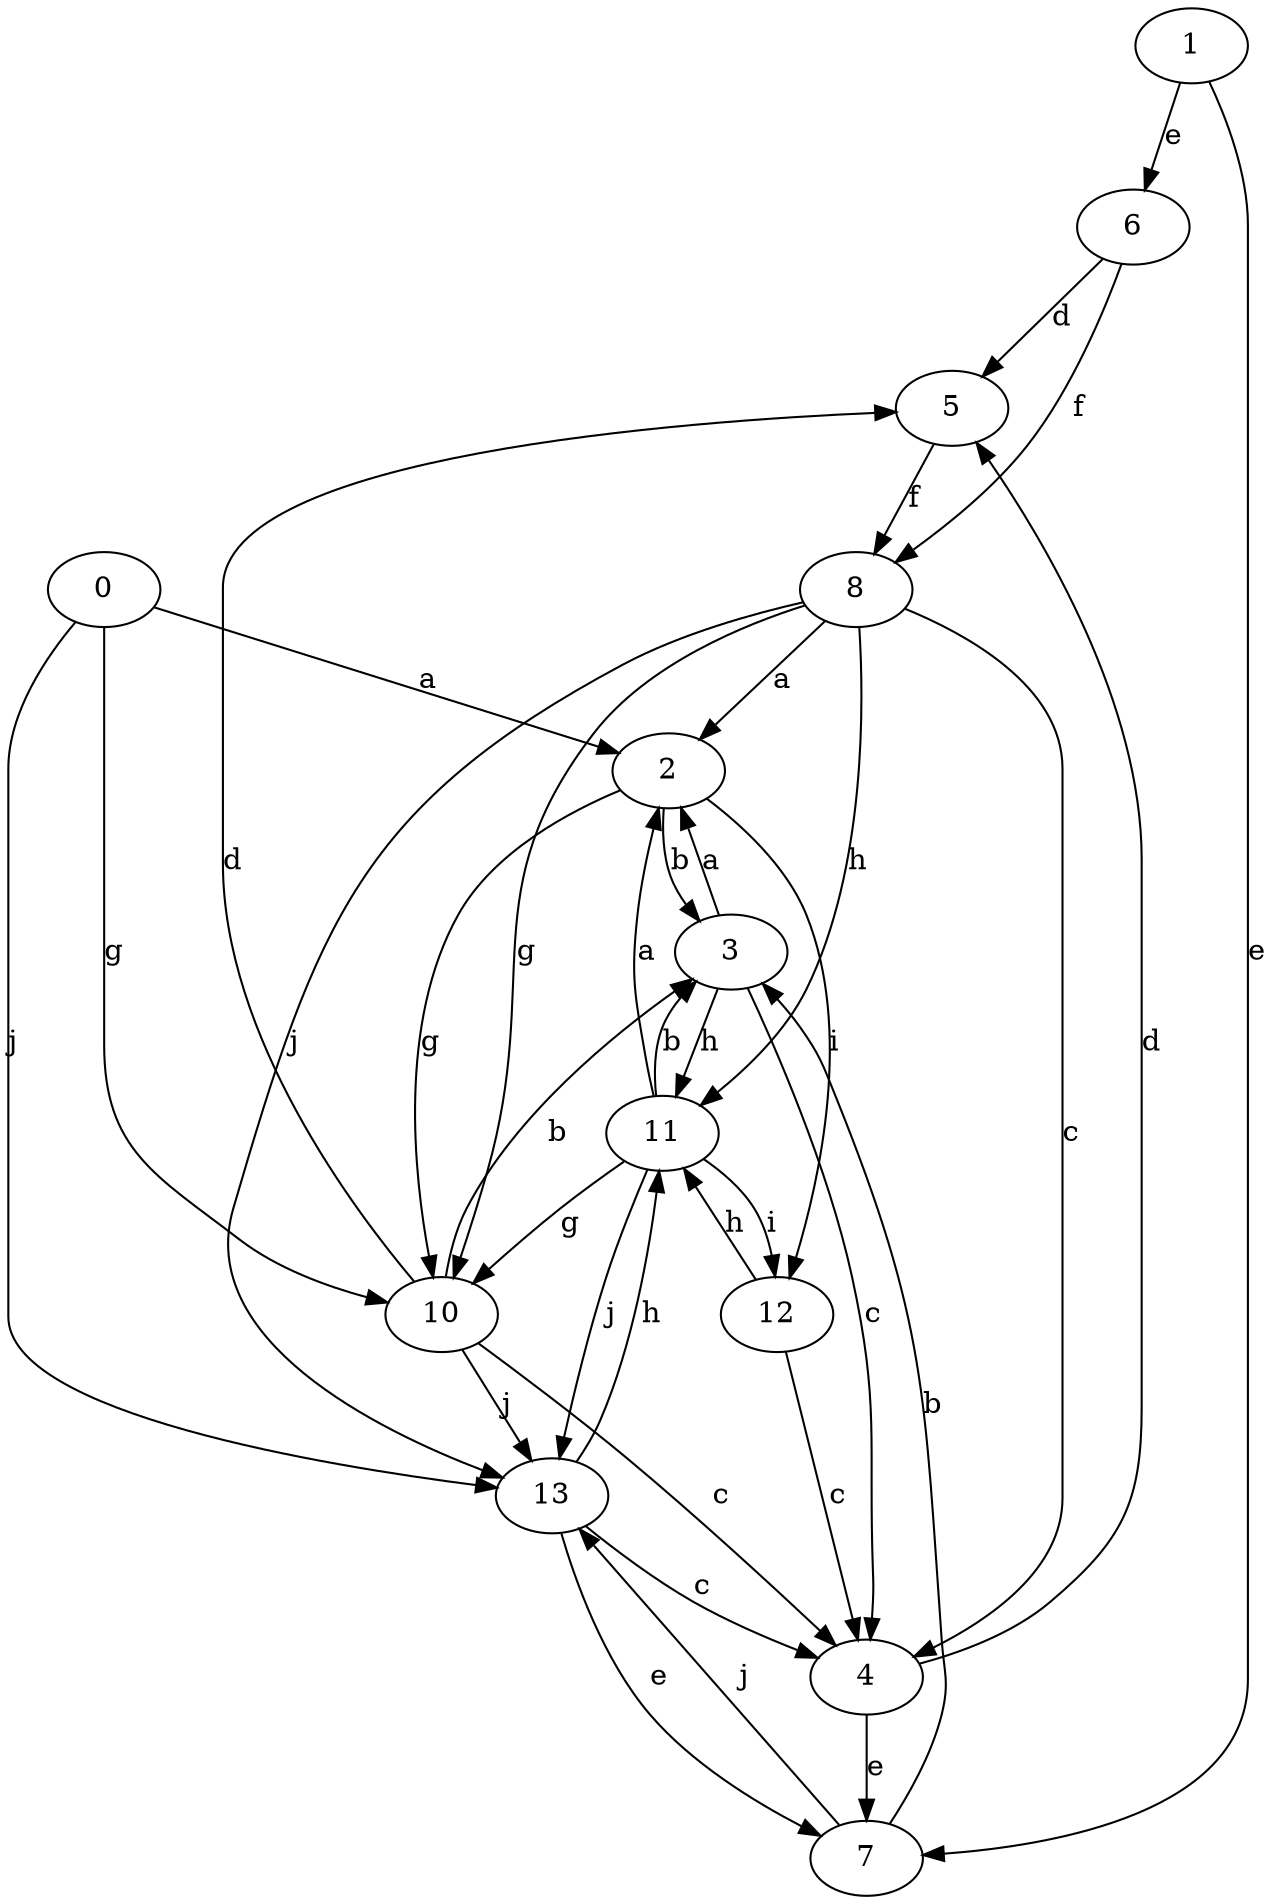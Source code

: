 strict digraph  {
1;
2;
3;
4;
5;
6;
7;
8;
0;
10;
11;
12;
13;
1 -> 6  [label=e];
1 -> 7  [label=e];
2 -> 3  [label=b];
2 -> 10  [label=g];
2 -> 12  [label=i];
3 -> 2  [label=a];
3 -> 4  [label=c];
3 -> 11  [label=h];
4 -> 5  [label=d];
4 -> 7  [label=e];
5 -> 8  [label=f];
6 -> 5  [label=d];
6 -> 8  [label=f];
7 -> 3  [label=b];
7 -> 13  [label=j];
8 -> 2  [label=a];
8 -> 4  [label=c];
8 -> 10  [label=g];
8 -> 11  [label=h];
8 -> 13  [label=j];
0 -> 2  [label=a];
0 -> 10  [label=g];
0 -> 13  [label=j];
10 -> 3  [label=b];
10 -> 4  [label=c];
10 -> 5  [label=d];
10 -> 13  [label=j];
11 -> 2  [label=a];
11 -> 3  [label=b];
11 -> 10  [label=g];
11 -> 12  [label=i];
11 -> 13  [label=j];
12 -> 4  [label=c];
12 -> 11  [label=h];
13 -> 4  [label=c];
13 -> 7  [label=e];
13 -> 11  [label=h];
}

